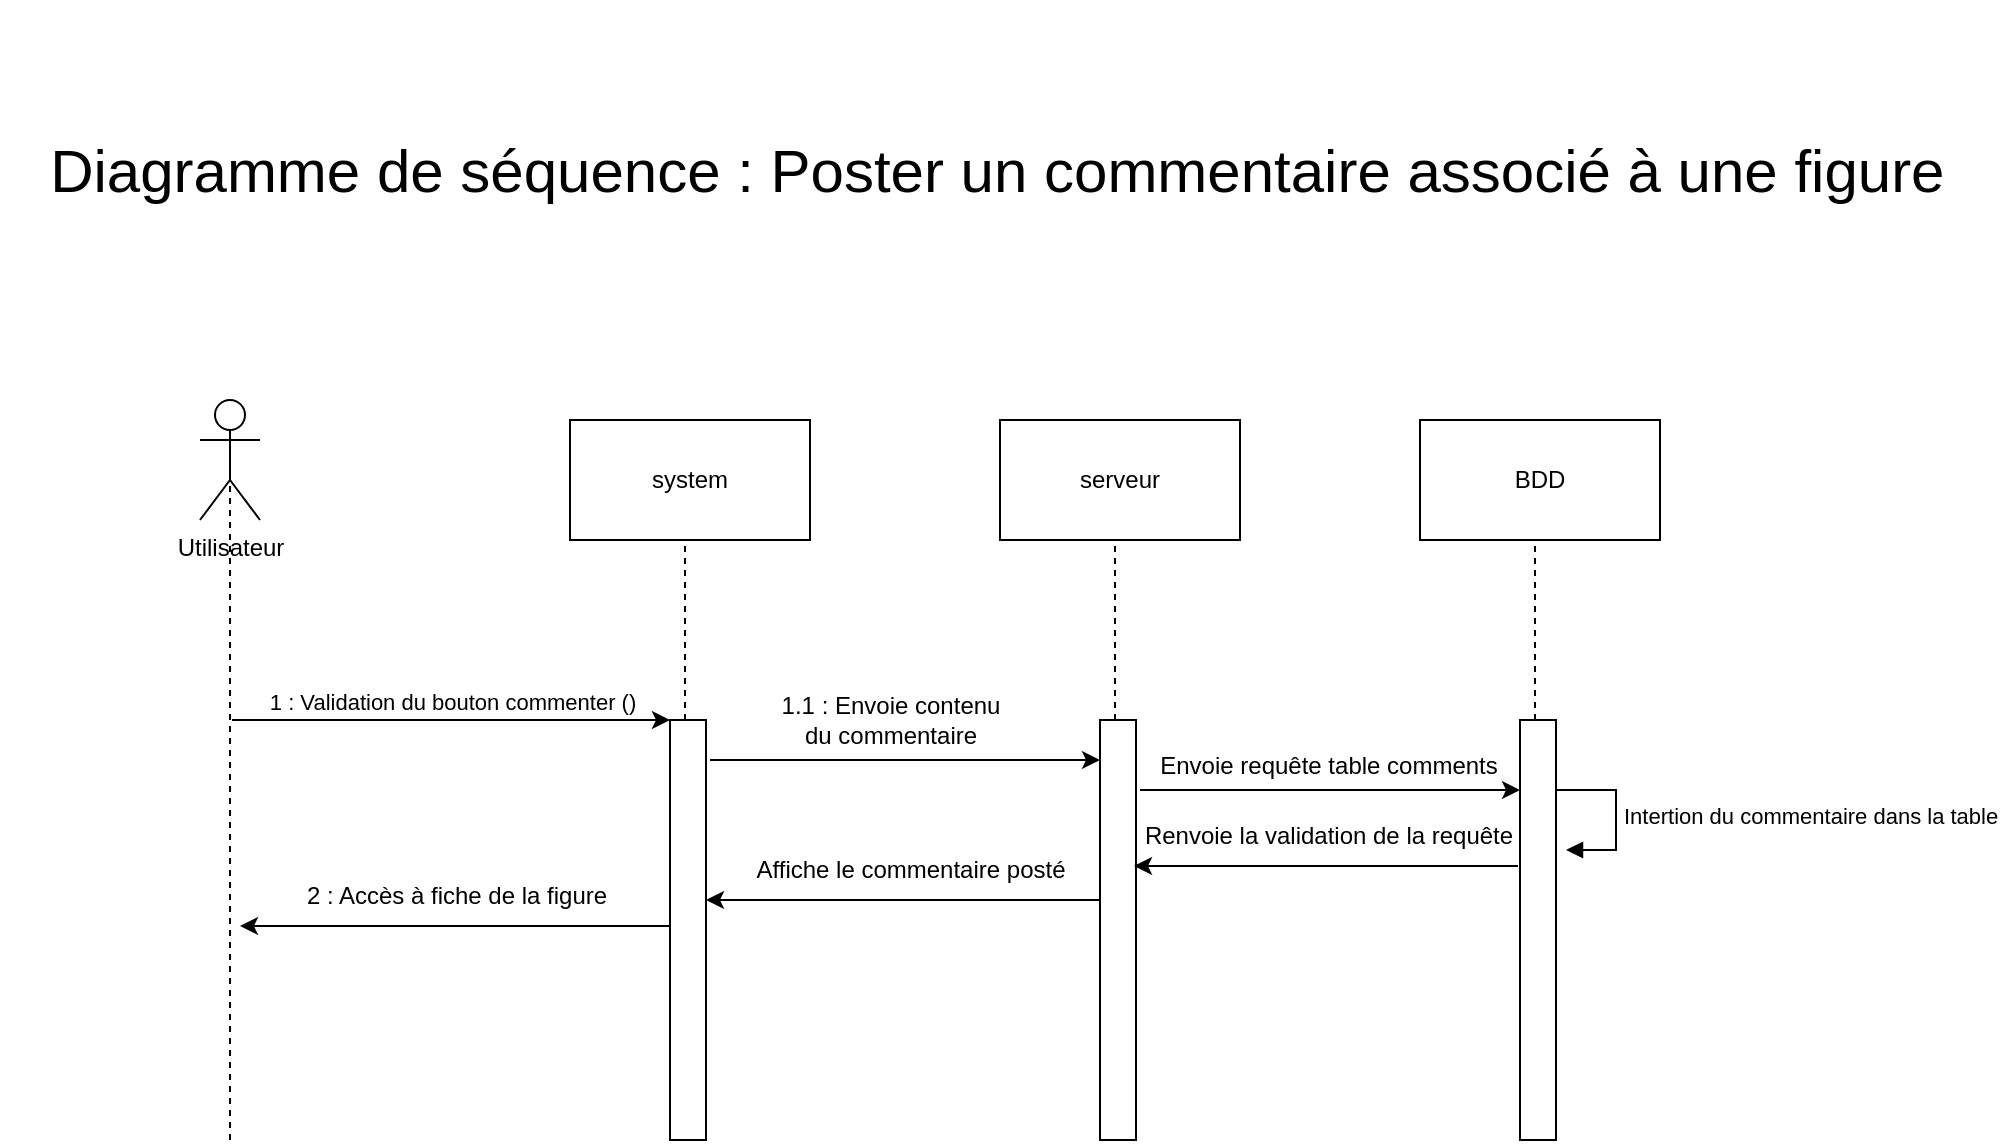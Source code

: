 <mxfile version="21.2.3" type="device">
  <diagram name="Page-1" id="ylSby2IFqSAbWUKDZ_E5">
    <mxGraphModel dx="1434" dy="797" grid="1" gridSize="10" guides="1" tooltips="1" connect="1" arrows="1" fold="1" page="1" pageScale="1" pageWidth="2339" pageHeight="3300" math="0" shadow="0">
      <root>
        <mxCell id="0" />
        <mxCell id="1" parent="0" />
        <mxCell id="0dHqTh75lFJwIoMNK_Vf-53" value="Utilisateur" style="shape=umlActor;verticalLabelPosition=bottom;verticalAlign=top;html=1;outlineConnect=0;" parent="1" vertex="1">
          <mxGeometry x="775" y="430" width="30" height="60" as="geometry" />
        </mxCell>
        <mxCell id="0dHqTh75lFJwIoMNK_Vf-54" value="" style="endArrow=none;dashed=1;html=1;rounded=0;entryX=0.5;entryY=0.5;entryDx=0;entryDy=0;entryPerimeter=0;" parent="1" target="0dHqTh75lFJwIoMNK_Vf-53" edge="1">
          <mxGeometry width="50" height="50" relative="1" as="geometry">
            <mxPoint x="790" y="800" as="sourcePoint" />
            <mxPoint x="795" y="520" as="targetPoint" />
          </mxGeometry>
        </mxCell>
        <mxCell id="0dHqTh75lFJwIoMNK_Vf-55" value="system" style="rounded=0;whiteSpace=wrap;html=1;" parent="1" vertex="1">
          <mxGeometry x="960" y="440" width="120" height="60" as="geometry" />
        </mxCell>
        <mxCell id="0dHqTh75lFJwIoMNK_Vf-56" value="" style="endArrow=none;dashed=1;html=1;rounded=0;entryX=0.5;entryY=0.5;entryDx=0;entryDy=0;entryPerimeter=0;" parent="1" source="0dHqTh75lFJwIoMNK_Vf-57" edge="1">
          <mxGeometry width="50" height="50" relative="1" as="geometry">
            <mxPoint x="1022.13" y="1099.61" as="sourcePoint" />
            <mxPoint x="1017.5" y="500" as="targetPoint" />
          </mxGeometry>
        </mxCell>
        <mxCell id="0dHqTh75lFJwIoMNK_Vf-57" value="" style="html=1;points=[];perimeter=orthogonalPerimeter;outlineConnect=0;targetShapes=umlLifeline;portConstraint=eastwest;newEdgeStyle={&quot;edgeStyle&quot;:&quot;elbowEdgeStyle&quot;,&quot;elbow&quot;:&quot;vertical&quot;,&quot;curved&quot;:0,&quot;rounded&quot;:0};" parent="1" vertex="1">
          <mxGeometry x="1010" y="590" width="18" height="210" as="geometry" />
        </mxCell>
        <mxCell id="0dHqTh75lFJwIoMNK_Vf-58" value="" style="endArrow=classic;html=1;rounded=0;" parent="1" target="0dHqTh75lFJwIoMNK_Vf-57" edge="1">
          <mxGeometry width="50" height="50" relative="1" as="geometry">
            <mxPoint x="791" y="590" as="sourcePoint" />
            <mxPoint x="841" y="540" as="targetPoint" />
          </mxGeometry>
        </mxCell>
        <mxCell id="0dHqTh75lFJwIoMNK_Vf-59" value="1 : Validation du bouton commenter ()" style="edgeLabel;html=1;align=center;verticalAlign=middle;resizable=0;points=[];" parent="0dHqTh75lFJwIoMNK_Vf-58" vertex="1" connectable="0">
          <mxGeometry x="0.315" y="-3" relative="1" as="geometry">
            <mxPoint x="-34" y="-12" as="offset" />
          </mxGeometry>
        </mxCell>
        <mxCell id="0dHqTh75lFJwIoMNK_Vf-60" value="serveur" style="rounded=0;whiteSpace=wrap;html=1;" parent="1" vertex="1">
          <mxGeometry x="1175" y="440" width="120" height="60" as="geometry" />
        </mxCell>
        <mxCell id="0dHqTh75lFJwIoMNK_Vf-61" value="" style="endArrow=none;dashed=1;html=1;rounded=0;entryX=0.5;entryY=0.5;entryDx=0;entryDy=0;entryPerimeter=0;" parent="1" source="0dHqTh75lFJwIoMNK_Vf-62" edge="1">
          <mxGeometry width="50" height="50" relative="1" as="geometry">
            <mxPoint x="1232.5" y="830" as="sourcePoint" />
            <mxPoint x="1232.5" y="500" as="targetPoint" />
          </mxGeometry>
        </mxCell>
        <mxCell id="0dHqTh75lFJwIoMNK_Vf-62" value="" style="html=1;points=[];perimeter=orthogonalPerimeter;outlineConnect=0;targetShapes=umlLifeline;portConstraint=eastwest;newEdgeStyle={&quot;edgeStyle&quot;:&quot;elbowEdgeStyle&quot;,&quot;elbow&quot;:&quot;vertical&quot;,&quot;curved&quot;:0,&quot;rounded&quot;:0};" parent="1" vertex="1">
          <mxGeometry x="1225" y="590" width="18" height="210" as="geometry" />
        </mxCell>
        <mxCell id="0dHqTh75lFJwIoMNK_Vf-63" value="BDD" style="rounded=0;whiteSpace=wrap;html=1;" parent="1" vertex="1">
          <mxGeometry x="1385" y="440" width="120" height="60" as="geometry" />
        </mxCell>
        <mxCell id="0dHqTh75lFJwIoMNK_Vf-64" value="" style="endArrow=none;dashed=1;html=1;rounded=0;entryX=0.5;entryY=0.5;entryDx=0;entryDy=0;entryPerimeter=0;" parent="1" source="0dHqTh75lFJwIoMNK_Vf-65" edge="1">
          <mxGeometry width="50" height="50" relative="1" as="geometry">
            <mxPoint x="1442.5" y="830" as="sourcePoint" />
            <mxPoint x="1442.5" y="500" as="targetPoint" />
          </mxGeometry>
        </mxCell>
        <mxCell id="0dHqTh75lFJwIoMNK_Vf-65" value="" style="html=1;points=[];perimeter=orthogonalPerimeter;outlineConnect=0;targetShapes=umlLifeline;portConstraint=eastwest;newEdgeStyle={&quot;edgeStyle&quot;:&quot;elbowEdgeStyle&quot;,&quot;elbow&quot;:&quot;vertical&quot;,&quot;curved&quot;:0,&quot;rounded&quot;:0};" parent="1" vertex="1">
          <mxGeometry x="1435" y="590" width="18" height="210" as="geometry" />
        </mxCell>
        <mxCell id="0dHqTh75lFJwIoMNK_Vf-66" value="" style="endArrow=classic;html=1;rounded=0;" parent="1" target="0dHqTh75lFJwIoMNK_Vf-62" edge="1">
          <mxGeometry width="50" height="50" relative="1" as="geometry">
            <mxPoint x="1030" y="610" as="sourcePoint" />
            <mxPoint x="1185" y="610" as="targetPoint" />
          </mxGeometry>
        </mxCell>
        <mxCell id="0dHqTh75lFJwIoMNK_Vf-67" value="1.1 : Envoie contenu &lt;br&gt;du commentaire" style="text;html=1;align=center;verticalAlign=middle;resizable=0;points=[];autosize=1;strokeColor=none;fillColor=none;" parent="1" vertex="1">
          <mxGeometry x="1055" y="570" width="130" height="40" as="geometry" />
        </mxCell>
        <mxCell id="0dHqTh75lFJwIoMNK_Vf-68" value="Envoie requête table comments" style="text;html=1;align=center;verticalAlign=middle;resizable=0;points=[];autosize=1;strokeColor=none;fillColor=none;" parent="1" vertex="1">
          <mxGeometry x="1244" y="598" width="190" height="30" as="geometry" />
        </mxCell>
        <mxCell id="0dHqTh75lFJwIoMNK_Vf-69" value="" style="endArrow=classic;html=1;rounded=0;" parent="1" target="0dHqTh75lFJwIoMNK_Vf-65" edge="1">
          <mxGeometry width="50" height="50" relative="1" as="geometry">
            <mxPoint x="1245" y="625" as="sourcePoint" />
            <mxPoint x="1295" y="575" as="targetPoint" />
          </mxGeometry>
        </mxCell>
        <mxCell id="0dHqTh75lFJwIoMNK_Vf-70" value="Intertion du commentaire dans la table" style="html=1;align=left;spacingLeft=2;endArrow=block;rounded=0;edgeStyle=orthogonalEdgeStyle;curved=0;rounded=0;" parent="1" edge="1">
          <mxGeometry relative="1" as="geometry">
            <mxPoint x="1453" y="625" as="sourcePoint" />
            <Array as="points">
              <mxPoint x="1483" y="655" />
            </Array>
            <mxPoint x="1458" y="655" as="targetPoint" />
          </mxGeometry>
        </mxCell>
        <mxCell id="0dHqTh75lFJwIoMNK_Vf-105" value="&lt;font style=&quot;font-size: 30px;&quot;&gt;&amp;nbsp;Diagramme de séquence : Poster un commentaire associé à une figure&lt;/font&gt;" style="text;html=1;strokeColor=none;fillColor=none;align=center;verticalAlign=middle;whiteSpace=wrap;rounded=0;" parent="1" vertex="1">
          <mxGeometry x="675" y="230" width="989" height="170" as="geometry" />
        </mxCell>
        <mxCell id="0dHqTh75lFJwIoMNK_Vf-106" value="" style="endArrow=classic;html=1;rounded=0;" parent="1" edge="1">
          <mxGeometry width="50" height="50" relative="1" as="geometry">
            <mxPoint x="1434" y="663" as="sourcePoint" />
            <mxPoint x="1242" y="663" as="targetPoint" />
          </mxGeometry>
        </mxCell>
        <mxCell id="0dHqTh75lFJwIoMNK_Vf-107" value="Renvoie la validation de la requête" style="text;html=1;align=center;verticalAlign=middle;resizable=0;points=[];autosize=1;strokeColor=none;fillColor=none;" parent="1" vertex="1">
          <mxGeometry x="1234" y="633" width="210" height="30" as="geometry" />
        </mxCell>
        <mxCell id="0dHqTh75lFJwIoMNK_Vf-108" value="" style="endArrow=classic;html=1;rounded=0;" parent="1" edge="1">
          <mxGeometry width="50" height="50" relative="1" as="geometry">
            <mxPoint x="1225" y="680" as="sourcePoint" />
            <mxPoint x="1028" y="680" as="targetPoint" />
          </mxGeometry>
        </mxCell>
        <mxCell id="0dHqTh75lFJwIoMNK_Vf-109" value="Affiche le commentaire posté" style="text;html=1;align=center;verticalAlign=middle;resizable=0;points=[];autosize=1;strokeColor=none;fillColor=none;" parent="1" vertex="1">
          <mxGeometry x="1040" y="650" width="180" height="30" as="geometry" />
        </mxCell>
        <mxCell id="0dHqTh75lFJwIoMNK_Vf-110" value="" style="endArrow=classic;html=1;rounded=0;" parent="1" edge="1">
          <mxGeometry width="50" height="50" relative="1" as="geometry">
            <mxPoint x="1010" y="693" as="sourcePoint" />
            <mxPoint x="795" y="693" as="targetPoint" />
          </mxGeometry>
        </mxCell>
        <mxCell id="0dHqTh75lFJwIoMNK_Vf-111" value="2 : Accès à fiche de la figure" style="text;html=1;align=center;verticalAlign=middle;resizable=0;points=[];autosize=1;strokeColor=none;fillColor=none;" parent="1" vertex="1">
          <mxGeometry x="818" y="663" width="170" height="30" as="geometry" />
        </mxCell>
      </root>
    </mxGraphModel>
  </diagram>
</mxfile>
